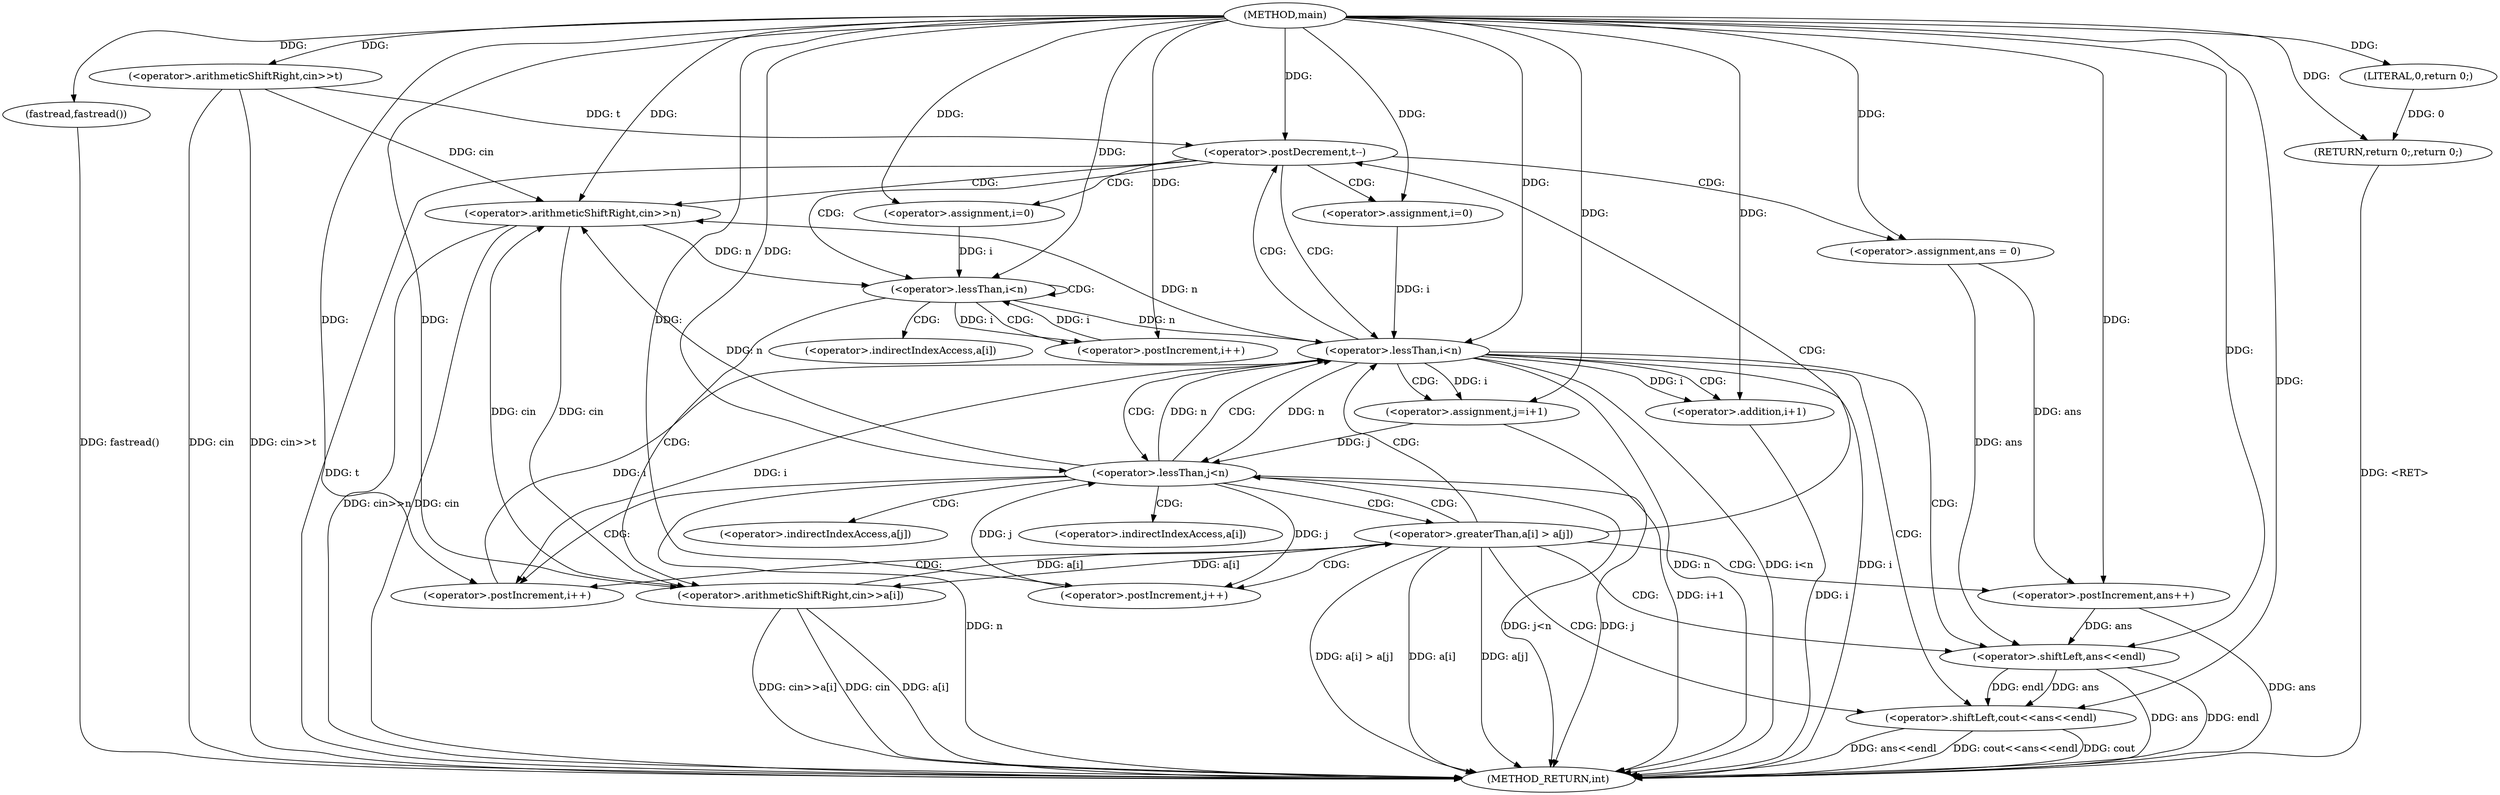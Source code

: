 digraph "main" {  
"1000102" [label = "(METHOD,main)" ]
"1000181" [label = "(METHOD_RETURN,int)" ]
"1000104" [label = "(fastread,fastread())" ]
"1000107" [label = "(<operator>.arithmeticShiftRight,cin>>t)" ]
"1000179" [label = "(RETURN,return 0;,return 0;)" ]
"1000111" [label = "(<operator>.postDecrement,t--)" ]
"1000180" [label = "(LITERAL,0,return 0;)" ]
"1000114" [label = "(<operator>.arithmeticShiftRight,cin>>n)" ]
"1000135" [label = "(<operator>.assignment,ans = 0)" ]
"1000174" [label = "(<operator>.shiftLeft,cout<<ans<<endl)" ]
"1000120" [label = "(<operator>.assignment,i=0)" ]
"1000123" [label = "(<operator>.lessThan,i<n)" ]
"1000126" [label = "(<operator>.postIncrement,i++)" ]
"1000140" [label = "(<operator>.assignment,i=0)" ]
"1000143" [label = "(<operator>.lessThan,i<n)" ]
"1000146" [label = "(<operator>.postIncrement,i++)" ]
"1000129" [label = "(<operator>.arithmeticShiftRight,cin>>a[i])" ]
"1000176" [label = "(<operator>.shiftLeft,ans<<endl)" ]
"1000151" [label = "(<operator>.assignment,j=i+1)" ]
"1000156" [label = "(<operator>.lessThan,j<n)" ]
"1000159" [label = "(<operator>.postIncrement,j++)" ]
"1000153" [label = "(<operator>.addition,i+1)" ]
"1000163" [label = "(<operator>.greaterThan,a[i] > a[j])" ]
"1000171" [label = "(<operator>.postIncrement,ans++)" ]
"1000131" [label = "(<operator>.indirectIndexAccess,a[i])" ]
"1000164" [label = "(<operator>.indirectIndexAccess,a[i])" ]
"1000167" [label = "(<operator>.indirectIndexAccess,a[j])" ]
  "1000104" -> "1000181"  [ label = "DDG: fastread()"] 
  "1000107" -> "1000181"  [ label = "DDG: cin"] 
  "1000107" -> "1000181"  [ label = "DDG: cin>>t"] 
  "1000111" -> "1000181"  [ label = "DDG: t"] 
  "1000114" -> "1000181"  [ label = "DDG: cin"] 
  "1000114" -> "1000181"  [ label = "DDG: cin>>n"] 
  "1000143" -> "1000181"  [ label = "DDG: i"] 
  "1000143" -> "1000181"  [ label = "DDG: n"] 
  "1000143" -> "1000181"  [ label = "DDG: i<n"] 
  "1000153" -> "1000181"  [ label = "DDG: i"] 
  "1000151" -> "1000181"  [ label = "DDG: i+1"] 
  "1000156" -> "1000181"  [ label = "DDG: j"] 
  "1000156" -> "1000181"  [ label = "DDG: n"] 
  "1000156" -> "1000181"  [ label = "DDG: j<n"] 
  "1000163" -> "1000181"  [ label = "DDG: a[i]"] 
  "1000163" -> "1000181"  [ label = "DDG: a[j]"] 
  "1000163" -> "1000181"  [ label = "DDG: a[i] > a[j]"] 
  "1000171" -> "1000181"  [ label = "DDG: ans"] 
  "1000176" -> "1000181"  [ label = "DDG: ans"] 
  "1000174" -> "1000181"  [ label = "DDG: ans<<endl"] 
  "1000174" -> "1000181"  [ label = "DDG: cout<<ans<<endl"] 
  "1000129" -> "1000181"  [ label = "DDG: cin"] 
  "1000129" -> "1000181"  [ label = "DDG: a[i]"] 
  "1000129" -> "1000181"  [ label = "DDG: cin>>a[i]"] 
  "1000179" -> "1000181"  [ label = "DDG: <RET>"] 
  "1000174" -> "1000181"  [ label = "DDG: cout"] 
  "1000176" -> "1000181"  [ label = "DDG: endl"] 
  "1000102" -> "1000104"  [ label = "DDG: "] 
  "1000180" -> "1000179"  [ label = "DDG: 0"] 
  "1000102" -> "1000179"  [ label = "DDG: "] 
  "1000102" -> "1000107"  [ label = "DDG: "] 
  "1000102" -> "1000180"  [ label = "DDG: "] 
  "1000107" -> "1000111"  [ label = "DDG: t"] 
  "1000102" -> "1000111"  [ label = "DDG: "] 
  "1000102" -> "1000135"  [ label = "DDG: "] 
  "1000107" -> "1000114"  [ label = "DDG: cin"] 
  "1000129" -> "1000114"  [ label = "DDG: cin"] 
  "1000102" -> "1000114"  [ label = "DDG: "] 
  "1000143" -> "1000114"  [ label = "DDG: n"] 
  "1000156" -> "1000114"  [ label = "DDG: n"] 
  "1000102" -> "1000120"  [ label = "DDG: "] 
  "1000102" -> "1000140"  [ label = "DDG: "] 
  "1000102" -> "1000174"  [ label = "DDG: "] 
  "1000176" -> "1000174"  [ label = "DDG: endl"] 
  "1000176" -> "1000174"  [ label = "DDG: ans"] 
  "1000120" -> "1000123"  [ label = "DDG: i"] 
  "1000126" -> "1000123"  [ label = "DDG: i"] 
  "1000102" -> "1000123"  [ label = "DDG: "] 
  "1000114" -> "1000123"  [ label = "DDG: n"] 
  "1000123" -> "1000126"  [ label = "DDG: i"] 
  "1000102" -> "1000126"  [ label = "DDG: "] 
  "1000140" -> "1000143"  [ label = "DDG: i"] 
  "1000146" -> "1000143"  [ label = "DDG: i"] 
  "1000102" -> "1000143"  [ label = "DDG: "] 
  "1000123" -> "1000143"  [ label = "DDG: n"] 
  "1000156" -> "1000143"  [ label = "DDG: n"] 
  "1000102" -> "1000146"  [ label = "DDG: "] 
  "1000143" -> "1000146"  [ label = "DDG: i"] 
  "1000135" -> "1000176"  [ label = "DDG: ans"] 
  "1000171" -> "1000176"  [ label = "DDG: ans"] 
  "1000102" -> "1000176"  [ label = "DDG: "] 
  "1000114" -> "1000129"  [ label = "DDG: cin"] 
  "1000102" -> "1000129"  [ label = "DDG: "] 
  "1000163" -> "1000129"  [ label = "DDG: a[i]"] 
  "1000102" -> "1000151"  [ label = "DDG: "] 
  "1000143" -> "1000151"  [ label = "DDG: i"] 
  "1000151" -> "1000156"  [ label = "DDG: j"] 
  "1000159" -> "1000156"  [ label = "DDG: j"] 
  "1000102" -> "1000156"  [ label = "DDG: "] 
  "1000143" -> "1000156"  [ label = "DDG: n"] 
  "1000156" -> "1000159"  [ label = "DDG: j"] 
  "1000102" -> "1000159"  [ label = "DDG: "] 
  "1000143" -> "1000153"  [ label = "DDG: i"] 
  "1000102" -> "1000153"  [ label = "DDG: "] 
  "1000129" -> "1000163"  [ label = "DDG: a[i]"] 
  "1000135" -> "1000171"  [ label = "DDG: ans"] 
  "1000102" -> "1000171"  [ label = "DDG: "] 
  "1000111" -> "1000135"  [ label = "CDG: "] 
  "1000111" -> "1000114"  [ label = "CDG: "] 
  "1000111" -> "1000120"  [ label = "CDG: "] 
  "1000111" -> "1000143"  [ label = "CDG: "] 
  "1000111" -> "1000123"  [ label = "CDG: "] 
  "1000111" -> "1000140"  [ label = "CDG: "] 
  "1000123" -> "1000131"  [ label = "CDG: "] 
  "1000123" -> "1000126"  [ label = "CDG: "] 
  "1000123" -> "1000129"  [ label = "CDG: "] 
  "1000123" -> "1000123"  [ label = "CDG: "] 
  "1000143" -> "1000153"  [ label = "CDG: "] 
  "1000143" -> "1000174"  [ label = "CDG: "] 
  "1000143" -> "1000156"  [ label = "CDG: "] 
  "1000143" -> "1000111"  [ label = "CDG: "] 
  "1000143" -> "1000151"  [ label = "CDG: "] 
  "1000143" -> "1000176"  [ label = "CDG: "] 
  "1000156" -> "1000164"  [ label = "CDG: "] 
  "1000156" -> "1000163"  [ label = "CDG: "] 
  "1000156" -> "1000143"  [ label = "CDG: "] 
  "1000156" -> "1000167"  [ label = "CDG: "] 
  "1000156" -> "1000146"  [ label = "CDG: "] 
  "1000163" -> "1000156"  [ label = "CDG: "] 
  "1000163" -> "1000159"  [ label = "CDG: "] 
  "1000163" -> "1000171"  [ label = "CDG: "] 
  "1000163" -> "1000174"  [ label = "CDG: "] 
  "1000163" -> "1000143"  [ label = "CDG: "] 
  "1000163" -> "1000111"  [ label = "CDG: "] 
  "1000163" -> "1000176"  [ label = "CDG: "] 
  "1000163" -> "1000146"  [ label = "CDG: "] 
}
